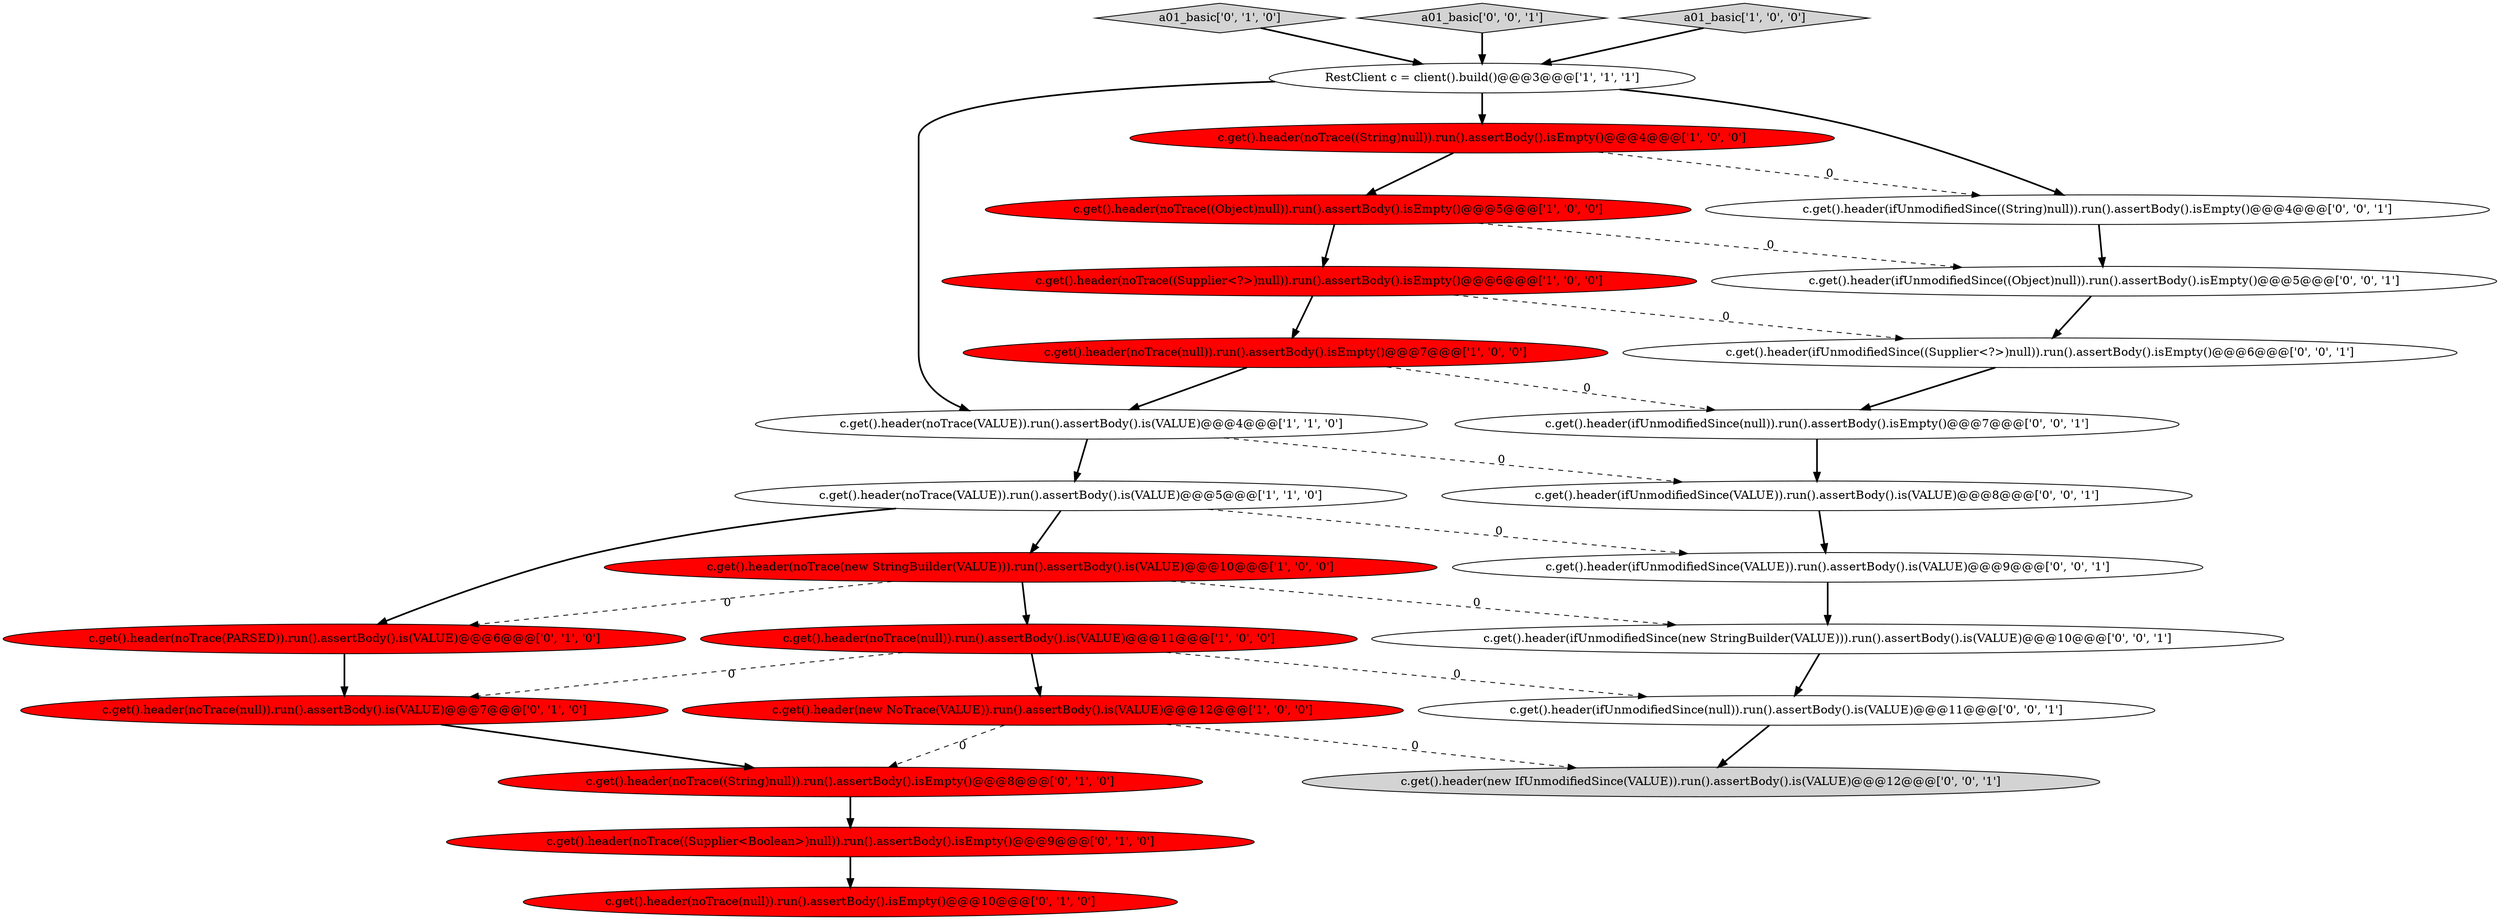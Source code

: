 digraph {
7 [style = filled, label = "c.get().header(new NoTrace(VALUE)).run().assertBody().is(VALUE)@@@12@@@['1', '0', '0']", fillcolor = red, shape = ellipse image = "AAA1AAABBB1BBB"];
18 [style = filled, label = "c.get().header(ifUnmodifiedSince(VALUE)).run().assertBody().is(VALUE)@@@8@@@['0', '0', '1']", fillcolor = white, shape = ellipse image = "AAA0AAABBB3BBB"];
2 [style = filled, label = "c.get().header(noTrace((Object)null)).run().assertBody().isEmpty()@@@5@@@['1', '0', '0']", fillcolor = red, shape = ellipse image = "AAA1AAABBB1BBB"];
14 [style = filled, label = "c.get().header(noTrace(null)).run().assertBody().isEmpty()@@@10@@@['0', '1', '0']", fillcolor = red, shape = ellipse image = "AAA1AAABBB2BBB"];
23 [style = filled, label = "c.get().header(ifUnmodifiedSince(new StringBuilder(VALUE))).run().assertBody().is(VALUE)@@@10@@@['0', '0', '1']", fillcolor = white, shape = ellipse image = "AAA0AAABBB3BBB"];
0 [style = filled, label = "c.get().header(noTrace(VALUE)).run().assertBody().is(VALUE)@@@4@@@['1', '1', '0']", fillcolor = white, shape = ellipse image = "AAA0AAABBB1BBB"];
13 [style = filled, label = "a01_basic['0', '1', '0']", fillcolor = lightgray, shape = diamond image = "AAA0AAABBB2BBB"];
20 [style = filled, label = "a01_basic['0', '0', '1']", fillcolor = lightgray, shape = diamond image = "AAA0AAABBB3BBB"];
6 [style = filled, label = "RestClient c = client().build()@@@3@@@['1', '1', '1']", fillcolor = white, shape = ellipse image = "AAA0AAABBB1BBB"];
19 [style = filled, label = "c.get().header(ifUnmodifiedSince(null)).run().assertBody().is(VALUE)@@@11@@@['0', '0', '1']", fillcolor = white, shape = ellipse image = "AAA0AAABBB3BBB"];
5 [style = filled, label = "c.get().header(noTrace(new StringBuilder(VALUE))).run().assertBody().is(VALUE)@@@10@@@['1', '0', '0']", fillcolor = red, shape = ellipse image = "AAA1AAABBB1BBB"];
15 [style = filled, label = "c.get().header(noTrace(PARSED)).run().assertBody().is(VALUE)@@@6@@@['0', '1', '0']", fillcolor = red, shape = ellipse image = "AAA1AAABBB2BBB"];
1 [style = filled, label = "c.get().header(noTrace((String)null)).run().assertBody().isEmpty()@@@4@@@['1', '0', '0']", fillcolor = red, shape = ellipse image = "AAA1AAABBB1BBB"];
25 [style = filled, label = "c.get().header(ifUnmodifiedSince((Object)null)).run().assertBody().isEmpty()@@@5@@@['0', '0', '1']", fillcolor = white, shape = ellipse image = "AAA0AAABBB3BBB"];
12 [style = filled, label = "c.get().header(noTrace((Supplier<Boolean>)null)).run().assertBody().isEmpty()@@@9@@@['0', '1', '0']", fillcolor = red, shape = ellipse image = "AAA1AAABBB2BBB"];
9 [style = filled, label = "a01_basic['1', '0', '0']", fillcolor = lightgray, shape = diamond image = "AAA0AAABBB1BBB"];
24 [style = filled, label = "c.get().header(ifUnmodifiedSince(null)).run().assertBody().isEmpty()@@@7@@@['0', '0', '1']", fillcolor = white, shape = ellipse image = "AAA0AAABBB3BBB"];
4 [style = filled, label = "c.get().header(noTrace(null)).run().assertBody().isEmpty()@@@7@@@['1', '0', '0']", fillcolor = red, shape = ellipse image = "AAA1AAABBB1BBB"];
26 [style = filled, label = "c.get().header(new IfUnmodifiedSince(VALUE)).run().assertBody().is(VALUE)@@@12@@@['0', '0', '1']", fillcolor = lightgray, shape = ellipse image = "AAA0AAABBB3BBB"];
10 [style = filled, label = "c.get().header(noTrace((Supplier<?>)null)).run().assertBody().isEmpty()@@@6@@@['1', '0', '0']", fillcolor = red, shape = ellipse image = "AAA1AAABBB1BBB"];
22 [style = filled, label = "c.get().header(ifUnmodifiedSince((String)null)).run().assertBody().isEmpty()@@@4@@@['0', '0', '1']", fillcolor = white, shape = ellipse image = "AAA0AAABBB3BBB"];
3 [style = filled, label = "c.get().header(noTrace(VALUE)).run().assertBody().is(VALUE)@@@5@@@['1', '1', '0']", fillcolor = white, shape = ellipse image = "AAA0AAABBB1BBB"];
21 [style = filled, label = "c.get().header(ifUnmodifiedSince(VALUE)).run().assertBody().is(VALUE)@@@9@@@['0', '0', '1']", fillcolor = white, shape = ellipse image = "AAA0AAABBB3BBB"];
17 [style = filled, label = "c.get().header(ifUnmodifiedSince((Supplier<?>)null)).run().assertBody().isEmpty()@@@6@@@['0', '0', '1']", fillcolor = white, shape = ellipse image = "AAA0AAABBB3BBB"];
11 [style = filled, label = "c.get().header(noTrace((String)null)).run().assertBody().isEmpty()@@@8@@@['0', '1', '0']", fillcolor = red, shape = ellipse image = "AAA1AAABBB2BBB"];
8 [style = filled, label = "c.get().header(noTrace(null)).run().assertBody().is(VALUE)@@@11@@@['1', '0', '0']", fillcolor = red, shape = ellipse image = "AAA1AAABBB1BBB"];
16 [style = filled, label = "c.get().header(noTrace(null)).run().assertBody().is(VALUE)@@@7@@@['0', '1', '0']", fillcolor = red, shape = ellipse image = "AAA1AAABBB2BBB"];
0->3 [style = bold, label=""];
8->19 [style = dashed, label="0"];
5->8 [style = bold, label=""];
22->25 [style = bold, label=""];
8->16 [style = dashed, label="0"];
16->11 [style = bold, label=""];
3->21 [style = dashed, label="0"];
6->22 [style = bold, label=""];
5->23 [style = dashed, label="0"];
7->11 [style = dashed, label="0"];
11->12 [style = bold, label=""];
6->0 [style = bold, label=""];
3->15 [style = bold, label=""];
20->6 [style = bold, label=""];
2->10 [style = bold, label=""];
15->16 [style = bold, label=""];
24->18 [style = bold, label=""];
25->17 [style = bold, label=""];
8->7 [style = bold, label=""];
9->6 [style = bold, label=""];
4->0 [style = bold, label=""];
1->22 [style = dashed, label="0"];
6->1 [style = bold, label=""];
3->5 [style = bold, label=""];
17->24 [style = bold, label=""];
19->26 [style = bold, label=""];
23->19 [style = bold, label=""];
12->14 [style = bold, label=""];
2->25 [style = dashed, label="0"];
10->17 [style = dashed, label="0"];
10->4 [style = bold, label=""];
0->18 [style = dashed, label="0"];
1->2 [style = bold, label=""];
18->21 [style = bold, label=""];
13->6 [style = bold, label=""];
4->24 [style = dashed, label="0"];
7->26 [style = dashed, label="0"];
5->15 [style = dashed, label="0"];
21->23 [style = bold, label=""];
}
